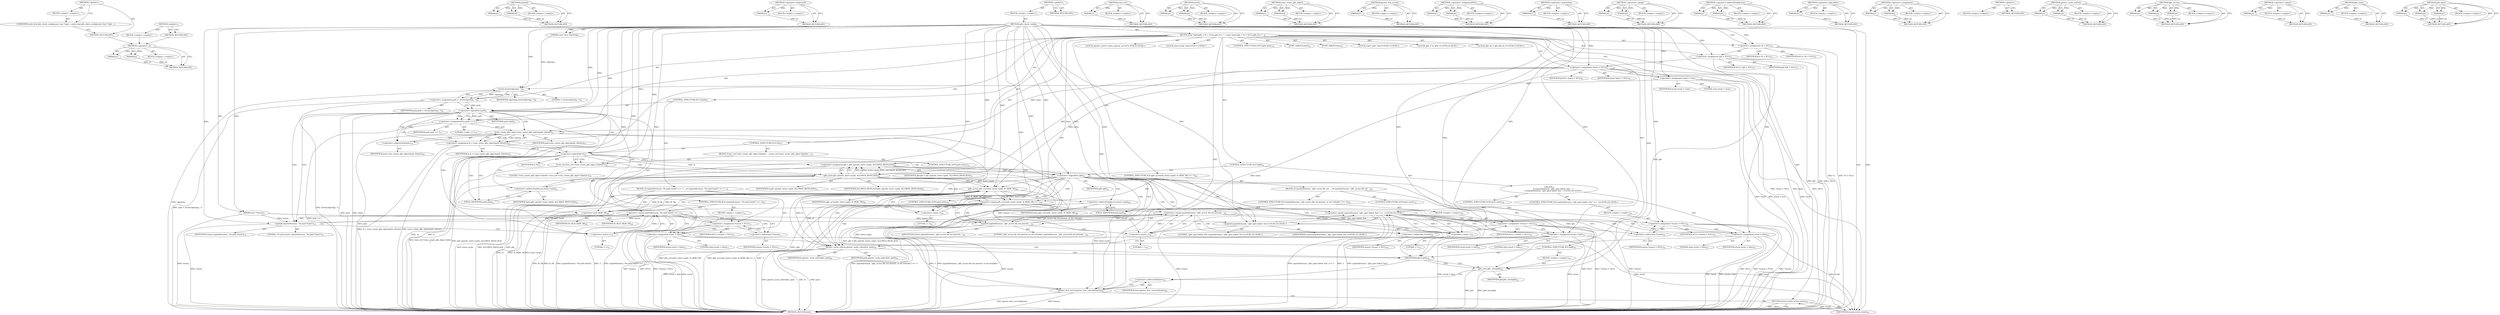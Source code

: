 digraph "&lt;global&gt;" {
vulnerable_249 [label=<(METHOD,&lt;operator&gt;.or)>];
vulnerable_250 [label=<(PARAM,p1)>];
vulnerable_251 [label=<(PARAM,p2)>];
vulnerable_252 [label=<(BLOCK,&lt;empty&gt;,&lt;empty&gt;)>];
vulnerable_253 [label=<(METHOD_RETURN,ANY)>];
vulnerable_201 [label=<(METHOD,asprintf)>];
vulnerable_202 [label=<(PARAM,p1)>];
vulnerable_203 [label=<(PARAM,p2)>];
vulnerable_204 [label=<(BLOCK,&lt;empty&gt;,&lt;empty&gt;)>];
vulnerable_205 [label=<(METHOD_RETURN,ANY)>];
vulnerable_224 [label=<(METHOD,&lt;operator&gt;.addressOf)>];
vulnerable_225 [label=<(PARAM,p1)>];
vulnerable_226 [label=<(BLOCK,&lt;empty&gt;,&lt;empty&gt;)>];
vulnerable_227 [label=<(METHOD_RETURN,ANY)>];
vulnerable_6 [label=<(METHOD,&lt;global&gt;)<SUB>1</SUB>>];
vulnerable_7 [label=<(BLOCK,&lt;empty&gt;,&lt;empty&gt;)<SUB>1</SUB>>];
vulnerable_8 [label=<(METHOD,glfs_check_config)<SUB>1</SUB>>];
vulnerable_9 [label=<(PARAM,const char *cfgstring)<SUB>1</SUB>>];
vulnerable_10 [label=<(PARAM,char **reason)<SUB>1</SUB>>];
vulnerable_11 [label=<(BLOCK,{
	char *path;
	glfs_t *fs = NULL;
	glfs_fd_t *...,{
	char *path;
	glfs_t *fs = NULL;
	glfs_fd_t *...)<SUB>2</SUB>>];
vulnerable_12 [label="<(LOCAL,char* path: char*)<SUB>3</SUB>>"];
vulnerable_13 [label="<(LOCAL,glfs_t* fs: glfs_t*)<SUB>4</SUB>>"];
vulnerable_14 [label=<(&lt;operator&gt;.assignment,*fs = NULL)<SUB>4</SUB>>];
vulnerable_15 [label=<(IDENTIFIER,fs,*fs = NULL)<SUB>4</SUB>>];
vulnerable_16 [label=<(IDENTIFIER,NULL,*fs = NULL)<SUB>4</SUB>>];
vulnerable_17 [label="<(LOCAL,glfs_fd_t* gfd: glfs_fd_t*)<SUB>5</SUB>>"];
vulnerable_18 [label=<(&lt;operator&gt;.assignment,*gfd = NULL)<SUB>5</SUB>>];
vulnerable_19 [label=<(IDENTIFIER,gfd,*gfd = NULL)<SUB>5</SUB>>];
vulnerable_20 [label=<(IDENTIFIER,NULL,*gfd = NULL)<SUB>5</SUB>>];
vulnerable_21 [label="<(LOCAL,gluster_server* hosts: gluster_server*)<SUB>6</SUB>>"];
vulnerable_22 [label=<(&lt;operator&gt;.assignment,*hosts = NULL)<SUB>6</SUB>>];
vulnerable_23 [label=<(IDENTIFIER,hosts,*hosts = NULL)<SUB>6</SUB>>];
vulnerable_24 [label=<(IDENTIFIER,NULL,*hosts = NULL)<SUB>6</SUB>>];
vulnerable_25 [label="<(LOCAL,bool result: bool)<SUB>7</SUB>>"];
vulnerable_26 [label=<(&lt;operator&gt;.assignment,result = true)<SUB>7</SUB>>];
vulnerable_27 [label=<(IDENTIFIER,result,result = true)<SUB>7</SUB>>];
vulnerable_28 [label=<(LITERAL,true,result = true)<SUB>7</SUB>>];
vulnerable_29 [label=<(&lt;operator&gt;.assignment,path = strchr(cfgstring, '/'))<SUB>8</SUB>>];
vulnerable_30 [label=<(IDENTIFIER,path,path = strchr(cfgstring, '/'))<SUB>8</SUB>>];
vulnerable_31 [label=<(strchr,strchr(cfgstring, '/'))<SUB>8</SUB>>];
vulnerable_32 [label=<(IDENTIFIER,cfgstring,strchr(cfgstring, '/'))<SUB>8</SUB>>];
vulnerable_33 [label=<(LITERAL,'/',strchr(cfgstring, '/'))<SUB>8</SUB>>];
vulnerable_34 [label=<(CONTROL_STRUCTURE,IF,if (!path))<SUB>9</SUB>>];
vulnerable_35 [label=<(&lt;operator&gt;.logicalNot,!path)<SUB>9</SUB>>];
vulnerable_36 [label=<(IDENTIFIER,path,!path)<SUB>9</SUB>>];
vulnerable_37 [label=<(BLOCK,{
		if (asprintf(reason, &quot;No path found&quot;) == -1...,{
		if (asprintf(reason, &quot;No path found&quot;) == -1...)<SUB>9</SUB>>];
vulnerable_38 [label=<(CONTROL_STRUCTURE,IF,if (asprintf(reason, &quot;No path found&quot;) == -1))<SUB>10</SUB>>];
vulnerable_39 [label=<(&lt;operator&gt;.equals,asprintf(reason, &quot;No path found&quot;) == -1)<SUB>10</SUB>>];
vulnerable_40 [label=<(asprintf,asprintf(reason, &quot;No path found&quot;))<SUB>10</SUB>>];
vulnerable_41 [label=<(IDENTIFIER,reason,asprintf(reason, &quot;No path found&quot;))<SUB>10</SUB>>];
vulnerable_42 [label=<(LITERAL,&quot;No path found&quot;,asprintf(reason, &quot;No path found&quot;))<SUB>10</SUB>>];
vulnerable_43 [label=<(&lt;operator&gt;.minus,-1)<SUB>10</SUB>>];
vulnerable_44 [label=<(LITERAL,1,-1)<SUB>10</SUB>>];
vulnerable_45 [label=<(BLOCK,&lt;empty&gt;,&lt;empty&gt;)<SUB>11</SUB>>];
vulnerable_46 [label=<(&lt;operator&gt;.assignment,*reason = NULL)<SUB>11</SUB>>];
vulnerable_47 [label=<(&lt;operator&gt;.indirection,*reason)<SUB>11</SUB>>];
vulnerable_48 [label=<(IDENTIFIER,reason,*reason = NULL)<SUB>11</SUB>>];
vulnerable_49 [label=<(IDENTIFIER,NULL,*reason = NULL)<SUB>11</SUB>>];
vulnerable_50 [label=<(&lt;operator&gt;.assignment,result = false)<SUB>12</SUB>>];
vulnerable_51 [label=<(IDENTIFIER,result,result = false)<SUB>12</SUB>>];
vulnerable_52 [label=<(LITERAL,false,result = false)<SUB>12</SUB>>];
vulnerable_53 [label=<(CONTROL_STRUCTURE,GOTO,goto done;)<SUB>13</SUB>>];
vulnerable_54 [label=<(&lt;operator&gt;.assignmentPlus,path += 1)<SUB>15</SUB>>];
vulnerable_55 [label=<(IDENTIFIER,path,path += 1)<SUB>15</SUB>>];
vulnerable_56 [label=<(LITERAL,1,path += 1)<SUB>15</SUB>>];
vulnerable_57 [label=<(&lt;operator&gt;.assignment,fs = tcmu_create_glfs_object(path, &amp;hosts))<SUB>16</SUB>>];
vulnerable_58 [label=<(IDENTIFIER,fs,fs = tcmu_create_glfs_object(path, &amp;hosts))<SUB>16</SUB>>];
vulnerable_59 [label=<(tcmu_create_glfs_object,tcmu_create_glfs_object(path, &amp;hosts))<SUB>16</SUB>>];
vulnerable_60 [label=<(IDENTIFIER,path,tcmu_create_glfs_object(path, &amp;hosts))<SUB>16</SUB>>];
vulnerable_61 [label=<(&lt;operator&gt;.addressOf,&amp;hosts)<SUB>16</SUB>>];
vulnerable_62 [label=<(IDENTIFIER,hosts,tcmu_create_glfs_object(path, &amp;hosts))<SUB>16</SUB>>];
vulnerable_63 [label=<(CONTROL_STRUCTURE,IF,if (!fs))<SUB>17</SUB>>];
vulnerable_64 [label=<(&lt;operator&gt;.logicalNot,!fs)<SUB>17</SUB>>];
vulnerable_65 [label=<(IDENTIFIER,fs,!fs)<SUB>17</SUB>>];
vulnerable_66 [label=<(BLOCK,{
		tcmu_err(&quot;tcmu_create_glfs_object failed\n&quot;...,{
		tcmu_err(&quot;tcmu_create_glfs_object failed\n&quot;...)<SUB>17</SUB>>];
vulnerable_67 [label=<(tcmu_err,tcmu_err(&quot;tcmu_create_glfs_object failed\n&quot;))<SUB>18</SUB>>];
vulnerable_68 [label=<(LITERAL,&quot;tcmu_create_glfs_object failed\n&quot;,tcmu_err(&quot;tcmu_create_glfs_object failed\n&quot;))<SUB>18</SUB>>];
vulnerable_69 [label=<(CONTROL_STRUCTURE,GOTO,goto done;)<SUB>19</SUB>>];
vulnerable_70 [label=<(&lt;operator&gt;.assignment,gfd = glfs_open(fs, hosts-&gt;path, ALLOWED_BSOFLAGS))<SUB>21</SUB>>];
vulnerable_71 [label=<(IDENTIFIER,gfd,gfd = glfs_open(fs, hosts-&gt;path, ALLOWED_BSOFLAGS))<SUB>21</SUB>>];
vulnerable_72 [label=<(glfs_open,glfs_open(fs, hosts-&gt;path, ALLOWED_BSOFLAGS))<SUB>21</SUB>>];
vulnerable_73 [label=<(IDENTIFIER,fs,glfs_open(fs, hosts-&gt;path, ALLOWED_BSOFLAGS))<SUB>21</SUB>>];
vulnerable_74 [label=<(&lt;operator&gt;.indirectFieldAccess,hosts-&gt;path)<SUB>21</SUB>>];
vulnerable_75 [label=<(IDENTIFIER,hosts,glfs_open(fs, hosts-&gt;path, ALLOWED_BSOFLAGS))<SUB>21</SUB>>];
vulnerable_76 [label=<(FIELD_IDENTIFIER,path,path)<SUB>21</SUB>>];
vulnerable_77 [label=<(IDENTIFIER,ALLOWED_BSOFLAGS,glfs_open(fs, hosts-&gt;path, ALLOWED_BSOFLAGS))<SUB>21</SUB>>];
vulnerable_78 [label=<(CONTROL_STRUCTURE,IF,if (!gfd))<SUB>22</SUB>>];
vulnerable_79 [label=<(&lt;operator&gt;.logicalNot,!gfd)<SUB>22</SUB>>];
vulnerable_80 [label=<(IDENTIFIER,gfd,!gfd)<SUB>22</SUB>>];
vulnerable_81 [label="<(BLOCK,{
		if (asprintf(reason, &quot;glfs_open failed: %m&quot;...,{
		if (asprintf(reason, &quot;glfs_open failed: %m&quot;...)<SUB>22</SUB>>"];
vulnerable_82 [label="<(CONTROL_STRUCTURE,IF,if (asprintf(reason, &quot;glfs_open failed: %m&quot;) == -1))<SUB>23</SUB>>"];
vulnerable_83 [label="<(&lt;operator&gt;.equals,asprintf(reason, &quot;glfs_open failed: %m&quot;) == -1)<SUB>23</SUB>>"];
vulnerable_84 [label="<(asprintf,asprintf(reason, &quot;glfs_open failed: %m&quot;))<SUB>23</SUB>>"];
vulnerable_85 [label="<(IDENTIFIER,reason,asprintf(reason, &quot;glfs_open failed: %m&quot;))<SUB>23</SUB>>"];
vulnerable_86 [label="<(LITERAL,&quot;glfs_open failed: %m&quot;,asprintf(reason, &quot;glfs_open failed: %m&quot;))<SUB>23</SUB>>"];
vulnerable_87 [label=<(&lt;operator&gt;.minus,-1)<SUB>23</SUB>>];
vulnerable_88 [label=<(LITERAL,1,-1)<SUB>23</SUB>>];
vulnerable_89 [label=<(BLOCK,&lt;empty&gt;,&lt;empty&gt;)<SUB>24</SUB>>];
vulnerable_90 [label=<(&lt;operator&gt;.assignment,*reason = NULL)<SUB>24</SUB>>];
vulnerable_91 [label=<(&lt;operator&gt;.indirection,*reason)<SUB>24</SUB>>];
vulnerable_92 [label=<(IDENTIFIER,reason,*reason = NULL)<SUB>24</SUB>>];
vulnerable_93 [label=<(IDENTIFIER,NULL,*reason = NULL)<SUB>24</SUB>>];
vulnerable_94 [label=<(&lt;operator&gt;.assignment,result = false)<SUB>25</SUB>>];
vulnerable_95 [label=<(IDENTIFIER,result,result = false)<SUB>25</SUB>>];
vulnerable_96 [label=<(LITERAL,false,result = false)<SUB>25</SUB>>];
vulnerable_97 [label=<(CONTROL_STRUCTURE,GOTO,goto unref;)<SUB>26</SUB>>];
vulnerable_98 [label=<(CONTROL_STRUCTURE,IF,if (glfs_access(fs, hosts-&gt;path, R_OK|W_OK) == -1))<SUB>28</SUB>>];
vulnerable_99 [label=<(&lt;operator&gt;.equals,glfs_access(fs, hosts-&gt;path, R_OK|W_OK) == -1)<SUB>28</SUB>>];
vulnerable_100 [label=<(glfs_access,glfs_access(fs, hosts-&gt;path, R_OK|W_OK))<SUB>28</SUB>>];
vulnerable_101 [label=<(IDENTIFIER,fs,glfs_access(fs, hosts-&gt;path, R_OK|W_OK))<SUB>28</SUB>>];
vulnerable_102 [label=<(&lt;operator&gt;.indirectFieldAccess,hosts-&gt;path)<SUB>28</SUB>>];
vulnerable_103 [label=<(IDENTIFIER,hosts,glfs_access(fs, hosts-&gt;path, R_OK|W_OK))<SUB>28</SUB>>];
vulnerable_104 [label=<(FIELD_IDENTIFIER,path,path)<SUB>28</SUB>>];
vulnerable_105 [label=<(&lt;operator&gt;.or,R_OK|W_OK)<SUB>28</SUB>>];
vulnerable_106 [label=<(IDENTIFIER,R_OK,R_OK|W_OK)<SUB>28</SUB>>];
vulnerable_107 [label=<(IDENTIFIER,W_OK,R_OK|W_OK)<SUB>28</SUB>>];
vulnerable_108 [label=<(&lt;operator&gt;.minus,-1)<SUB>28</SUB>>];
vulnerable_109 [label=<(LITERAL,1,-1)<SUB>28</SUB>>];
vulnerable_110 [label=<(BLOCK,{
		if (asprintf(reason, &quot;glfs_access file not ...,{
		if (asprintf(reason, &quot;glfs_access file not ...)<SUB>28</SUB>>];
vulnerable_111 [label=<(CONTROL_STRUCTURE,IF,if (asprintf(reason, &quot;glfs_access file not present, or not writable&quot;) == -1))<SUB>29</SUB>>];
vulnerable_112 [label=<(&lt;operator&gt;.equals,asprintf(reason, &quot;glfs_access file not present,...)<SUB>29</SUB>>];
vulnerable_113 [label=<(asprintf,asprintf(reason, &quot;glfs_access file not present,...)<SUB>29</SUB>>];
vulnerable_114 [label=<(IDENTIFIER,reason,asprintf(reason, &quot;glfs_access file not present,...)<SUB>29</SUB>>];
vulnerable_115 [label=<(LITERAL,&quot;glfs_access file not present, or not writable&quot;,asprintf(reason, &quot;glfs_access file not present,...)<SUB>29</SUB>>];
vulnerable_116 [label=<(&lt;operator&gt;.minus,-1)<SUB>29</SUB>>];
vulnerable_117 [label=<(LITERAL,1,-1)<SUB>29</SUB>>];
vulnerable_118 [label=<(BLOCK,&lt;empty&gt;,&lt;empty&gt;)<SUB>30</SUB>>];
vulnerable_119 [label=<(&lt;operator&gt;.assignment,*reason = NULL)<SUB>30</SUB>>];
vulnerable_120 [label=<(&lt;operator&gt;.indirection,*reason)<SUB>30</SUB>>];
vulnerable_121 [label=<(IDENTIFIER,reason,*reason = NULL)<SUB>30</SUB>>];
vulnerable_122 [label=<(IDENTIFIER,NULL,*reason = NULL)<SUB>30</SUB>>];
vulnerable_123 [label=<(&lt;operator&gt;.assignment,result = false)<SUB>31</SUB>>];
vulnerable_124 [label=<(IDENTIFIER,result,result = false)<SUB>31</SUB>>];
vulnerable_125 [label=<(LITERAL,false,result = false)<SUB>31</SUB>>];
vulnerable_126 [label=<(CONTROL_STRUCTURE,GOTO,goto unref;)<SUB>32</SUB>>];
vulnerable_127 [label=<(CONTROL_STRUCTURE,GOTO,goto done;)<SUB>34</SUB>>];
vulnerable_128 [label=<(JUMP_TARGET,unref)<SUB>35</SUB>>];
vulnerable_129 [label=<(gluster_cache_refresh,gluster_cache_refresh(fs, path))<SUB>36</SUB>>];
vulnerable_130 [label=<(IDENTIFIER,fs,gluster_cache_refresh(fs, path))<SUB>36</SUB>>];
vulnerable_131 [label=<(IDENTIFIER,path,gluster_cache_refresh(fs, path))<SUB>36</SUB>>];
vulnerable_132 [label=<(JUMP_TARGET,done)<SUB>37</SUB>>];
vulnerable_133 [label=<(CONTROL_STRUCTURE,IF,if (gfd))<SUB>38</SUB>>];
vulnerable_134 [label=<(IDENTIFIER,gfd,if (gfd))<SUB>38</SUB>>];
vulnerable_135 [label=<(BLOCK,&lt;empty&gt;,&lt;empty&gt;)<SUB>39</SUB>>];
vulnerable_136 [label=<(glfs_close,glfs_close(gfd))<SUB>39</SUB>>];
vulnerable_137 [label=<(IDENTIFIER,gfd,glfs_close(gfd))<SUB>39</SUB>>];
vulnerable_138 [label=<(gluster_free_server,gluster_free_server(&amp;hosts))<SUB>40</SUB>>];
vulnerable_139 [label=<(&lt;operator&gt;.addressOf,&amp;hosts)<SUB>40</SUB>>];
vulnerable_140 [label=<(IDENTIFIER,hosts,gluster_free_server(&amp;hosts))<SUB>40</SUB>>];
vulnerable_141 [label=<(RETURN,return result;,return result;)<SUB>41</SUB>>];
vulnerable_142 [label=<(IDENTIFIER,result,return result;)<SUB>41</SUB>>];
vulnerable_143 [label=<(METHOD_RETURN,bool)<SUB>1</SUB>>];
vulnerable_145 [label=<(METHOD_RETURN,ANY)<SUB>1</SUB>>];
vulnerable_228 [label=<(METHOD,tcmu_err)>];
vulnerable_229 [label=<(PARAM,p1)>];
vulnerable_230 [label=<(BLOCK,&lt;empty&gt;,&lt;empty&gt;)>];
vulnerable_231 [label=<(METHOD_RETURN,ANY)>];
vulnerable_187 [label=<(METHOD,strchr)>];
vulnerable_188 [label=<(PARAM,p1)>];
vulnerable_189 [label=<(PARAM,p2)>];
vulnerable_190 [label=<(BLOCK,&lt;empty&gt;,&lt;empty&gt;)>];
vulnerable_191 [label=<(METHOD_RETURN,ANY)>];
vulnerable_219 [label=<(METHOD,tcmu_create_glfs_object)>];
vulnerable_220 [label=<(PARAM,p1)>];
vulnerable_221 [label=<(PARAM,p2)>];
vulnerable_222 [label=<(BLOCK,&lt;empty&gt;,&lt;empty&gt;)>];
vulnerable_223 [label=<(METHOD_RETURN,ANY)>];
vulnerable_263 [label=<(METHOD,gluster_free_server)>];
vulnerable_264 [label=<(PARAM,p1)>];
vulnerable_265 [label=<(BLOCK,&lt;empty&gt;,&lt;empty&gt;)>];
vulnerable_266 [label=<(METHOD_RETURN,ANY)>];
vulnerable_214 [label=<(METHOD,&lt;operator&gt;.assignmentPlus)>];
vulnerable_215 [label=<(PARAM,p1)>];
vulnerable_216 [label=<(PARAM,p2)>];
vulnerable_217 [label=<(BLOCK,&lt;empty&gt;,&lt;empty&gt;)>];
vulnerable_218 [label=<(METHOD_RETURN,ANY)>];
vulnerable_210 [label=<(METHOD,&lt;operator&gt;.indirection)>];
vulnerable_211 [label=<(PARAM,p1)>];
vulnerable_212 [label=<(BLOCK,&lt;empty&gt;,&lt;empty&gt;)>];
vulnerable_213 [label=<(METHOD_RETURN,ANY)>];
vulnerable_196 [label=<(METHOD,&lt;operator&gt;.equals)>];
vulnerable_197 [label=<(PARAM,p1)>];
vulnerable_198 [label=<(PARAM,p2)>];
vulnerable_199 [label=<(BLOCK,&lt;empty&gt;,&lt;empty&gt;)>];
vulnerable_200 [label=<(METHOD_RETURN,ANY)>];
vulnerable_238 [label=<(METHOD,&lt;operator&gt;.indirectFieldAccess)>];
vulnerable_239 [label=<(PARAM,p1)>];
vulnerable_240 [label=<(PARAM,p2)>];
vulnerable_241 [label=<(BLOCK,&lt;empty&gt;,&lt;empty&gt;)>];
vulnerable_242 [label=<(METHOD_RETURN,ANY)>];
vulnerable_192 [label=<(METHOD,&lt;operator&gt;.logicalNot)>];
vulnerable_193 [label=<(PARAM,p1)>];
vulnerable_194 [label=<(BLOCK,&lt;empty&gt;,&lt;empty&gt;)>];
vulnerable_195 [label=<(METHOD_RETURN,ANY)>];
vulnerable_182 [label=<(METHOD,&lt;operator&gt;.assignment)>];
vulnerable_183 [label=<(PARAM,p1)>];
vulnerable_184 [label=<(PARAM,p2)>];
vulnerable_185 [label=<(BLOCK,&lt;empty&gt;,&lt;empty&gt;)>];
vulnerable_186 [label=<(METHOD_RETURN,ANY)>];
vulnerable_176 [label=<(METHOD,&lt;global&gt;)<SUB>1</SUB>>];
vulnerable_177 [label=<(BLOCK,&lt;empty&gt;,&lt;empty&gt;)>];
vulnerable_178 [label=<(METHOD_RETURN,ANY)>];
vulnerable_254 [label=<(METHOD,gluster_cache_refresh)>];
vulnerable_255 [label=<(PARAM,p1)>];
vulnerable_256 [label=<(PARAM,p2)>];
vulnerable_257 [label=<(BLOCK,&lt;empty&gt;,&lt;empty&gt;)>];
vulnerable_258 [label=<(METHOD_RETURN,ANY)>];
vulnerable_243 [label=<(METHOD,glfs_access)>];
vulnerable_244 [label=<(PARAM,p1)>];
vulnerable_245 [label=<(PARAM,p2)>];
vulnerable_246 [label=<(PARAM,p3)>];
vulnerable_247 [label=<(BLOCK,&lt;empty&gt;,&lt;empty&gt;)>];
vulnerable_248 [label=<(METHOD_RETURN,ANY)>];
vulnerable_206 [label=<(METHOD,&lt;operator&gt;.minus)>];
vulnerable_207 [label=<(PARAM,p1)>];
vulnerable_208 [label=<(BLOCK,&lt;empty&gt;,&lt;empty&gt;)>];
vulnerable_209 [label=<(METHOD_RETURN,ANY)>];
vulnerable_259 [label=<(METHOD,glfs_close)>];
vulnerable_260 [label=<(PARAM,p1)>];
vulnerable_261 [label=<(BLOCK,&lt;empty&gt;,&lt;empty&gt;)>];
vulnerable_262 [label=<(METHOD_RETURN,ANY)>];
vulnerable_232 [label=<(METHOD,glfs_open)>];
vulnerable_233 [label=<(PARAM,p1)>];
vulnerable_234 [label=<(PARAM,p2)>];
vulnerable_235 [label=<(PARAM,p3)>];
vulnerable_236 [label=<(BLOCK,&lt;empty&gt;,&lt;empty&gt;)>];
vulnerable_237 [label=<(METHOD_RETURN,ANY)>];
fixed_6 [label=<(METHOD,&lt;global&gt;)<SUB>1</SUB>>];
fixed_7 [label=<(BLOCK,&lt;empty&gt;,&lt;empty&gt;)<SUB>1</SUB>>];
fixed_8 [label=<(UNKNOWN,static bool glfs_check_config(const char *cfgst...,static bool glfs_check_config(const char *cfgst...)<SUB>1</SUB>>];
fixed_9 [label=<(METHOD_RETURN,ANY)<SUB>1</SUB>>];
fixed_14 [label=<(METHOD,&lt;global&gt;)<SUB>1</SUB>>];
fixed_15 [label=<(BLOCK,&lt;empty&gt;,&lt;empty&gt;)>];
fixed_16 [label=<(METHOD_RETURN,ANY)>];
vulnerable_249 -> vulnerable_250  [key=0, label="AST: "];
vulnerable_249 -> vulnerable_250  [key=1, label="DDG: "];
vulnerable_249 -> vulnerable_252  [key=0, label="AST: "];
vulnerable_249 -> vulnerable_251  [key=0, label="AST: "];
vulnerable_249 -> vulnerable_251  [key=1, label="DDG: "];
vulnerable_249 -> vulnerable_253  [key=0, label="AST: "];
vulnerable_249 -> vulnerable_253  [key=1, label="CFG: "];
vulnerable_250 -> vulnerable_253  [key=0, label="DDG: p1"];
vulnerable_251 -> vulnerable_253  [key=0, label="DDG: p2"];
vulnerable_201 -> vulnerable_202  [key=0, label="AST: "];
vulnerable_201 -> vulnerable_202  [key=1, label="DDG: "];
vulnerable_201 -> vulnerable_204  [key=0, label="AST: "];
vulnerable_201 -> vulnerable_203  [key=0, label="AST: "];
vulnerable_201 -> vulnerable_203  [key=1, label="DDG: "];
vulnerable_201 -> vulnerable_205  [key=0, label="AST: "];
vulnerable_201 -> vulnerable_205  [key=1, label="CFG: "];
vulnerable_202 -> vulnerable_205  [key=0, label="DDG: p1"];
vulnerable_203 -> vulnerable_205  [key=0, label="DDG: p2"];
vulnerable_224 -> vulnerable_225  [key=0, label="AST: "];
vulnerable_224 -> vulnerable_225  [key=1, label="DDG: "];
vulnerable_224 -> vulnerable_226  [key=0, label="AST: "];
vulnerable_224 -> vulnerable_227  [key=0, label="AST: "];
vulnerable_224 -> vulnerable_227  [key=1, label="CFG: "];
vulnerable_225 -> vulnerable_227  [key=0, label="DDG: p1"];
vulnerable_6 -> vulnerable_7  [key=0, label="AST: "];
vulnerable_6 -> vulnerable_145  [key=0, label="AST: "];
vulnerable_6 -> vulnerable_145  [key=1, label="CFG: "];
vulnerable_7 -> vulnerable_8  [key=0, label="AST: "];
vulnerable_8 -> vulnerable_9  [key=0, label="AST: "];
vulnerable_8 -> vulnerable_9  [key=1, label="DDG: "];
vulnerable_8 -> vulnerable_10  [key=0, label="AST: "];
vulnerable_8 -> vulnerable_10  [key=1, label="DDG: "];
vulnerable_8 -> vulnerable_11  [key=0, label="AST: "];
vulnerable_8 -> vulnerable_143  [key=0, label="AST: "];
vulnerable_8 -> vulnerable_14  [key=0, label="CFG: "];
vulnerable_8 -> vulnerable_14  [key=1, label="DDG: "];
vulnerable_8 -> vulnerable_18  [key=0, label="DDG: "];
vulnerable_8 -> vulnerable_22  [key=0, label="DDG: "];
vulnerable_8 -> vulnerable_26  [key=0, label="DDG: "];
vulnerable_8 -> vulnerable_54  [key=0, label="DDG: "];
vulnerable_8 -> vulnerable_129  [key=0, label="DDG: "];
vulnerable_8 -> vulnerable_134  [key=0, label="DDG: "];
vulnerable_8 -> vulnerable_138  [key=0, label="DDG: "];
vulnerable_8 -> vulnerable_142  [key=0, label="DDG: "];
vulnerable_8 -> vulnerable_31  [key=0, label="DDG: "];
vulnerable_8 -> vulnerable_35  [key=0, label="DDG: "];
vulnerable_8 -> vulnerable_50  [key=0, label="DDG: "];
vulnerable_8 -> vulnerable_59  [key=0, label="DDG: "];
vulnerable_8 -> vulnerable_64  [key=0, label="DDG: "];
vulnerable_8 -> vulnerable_72  [key=0, label="DDG: "];
vulnerable_8 -> vulnerable_79  [key=0, label="DDG: "];
vulnerable_8 -> vulnerable_94  [key=0, label="DDG: "];
vulnerable_8 -> vulnerable_123  [key=0, label="DDG: "];
vulnerable_8 -> vulnerable_67  [key=0, label="DDG: "];
vulnerable_8 -> vulnerable_100  [key=0, label="DDG: "];
vulnerable_8 -> vulnerable_108  [key=0, label="DDG: "];
vulnerable_8 -> vulnerable_136  [key=0, label="DDG: "];
vulnerable_8 -> vulnerable_46  [key=0, label="DDG: "];
vulnerable_8 -> vulnerable_90  [key=0, label="DDG: "];
vulnerable_8 -> vulnerable_105  [key=0, label="DDG: "];
vulnerable_8 -> vulnerable_119  [key=0, label="DDG: "];
vulnerable_8 -> vulnerable_40  [key=0, label="DDG: "];
vulnerable_8 -> vulnerable_43  [key=0, label="DDG: "];
vulnerable_8 -> vulnerable_84  [key=0, label="DDG: "];
vulnerable_8 -> vulnerable_87  [key=0, label="DDG: "];
vulnerable_8 -> vulnerable_113  [key=0, label="DDG: "];
vulnerable_8 -> vulnerable_116  [key=0, label="DDG: "];
vulnerable_9 -> vulnerable_31  [key=0, label="DDG: cfgstring"];
vulnerable_10 -> vulnerable_143  [key=0, label="DDG: reason"];
vulnerable_10 -> vulnerable_40  [key=0, label="DDG: reason"];
vulnerable_10 -> vulnerable_84  [key=0, label="DDG: reason"];
vulnerable_10 -> vulnerable_113  [key=0, label="DDG: reason"];
vulnerable_11 -> vulnerable_12  [key=0, label="AST: "];
vulnerable_11 -> vulnerable_13  [key=0, label="AST: "];
vulnerable_11 -> vulnerable_14  [key=0, label="AST: "];
vulnerable_11 -> vulnerable_17  [key=0, label="AST: "];
vulnerable_11 -> vulnerable_18  [key=0, label="AST: "];
vulnerable_11 -> vulnerable_21  [key=0, label="AST: "];
vulnerable_11 -> vulnerable_22  [key=0, label="AST: "];
vulnerable_11 -> vulnerable_25  [key=0, label="AST: "];
vulnerable_11 -> vulnerable_26  [key=0, label="AST: "];
vulnerable_11 -> vulnerable_29  [key=0, label="AST: "];
vulnerable_11 -> vulnerable_34  [key=0, label="AST: "];
vulnerable_11 -> vulnerable_54  [key=0, label="AST: "];
vulnerable_11 -> vulnerable_57  [key=0, label="AST: "];
vulnerable_11 -> vulnerable_63  [key=0, label="AST: "];
vulnerable_11 -> vulnerable_70  [key=0, label="AST: "];
vulnerable_11 -> vulnerable_78  [key=0, label="AST: "];
vulnerable_11 -> vulnerable_98  [key=0, label="AST: "];
vulnerable_11 -> vulnerable_127  [key=0, label="AST: "];
vulnerable_11 -> vulnerable_128  [key=0, label="AST: "];
vulnerable_11 -> vulnerable_129  [key=0, label="AST: "];
vulnerable_11 -> vulnerable_132  [key=0, label="AST: "];
vulnerable_11 -> vulnerable_133  [key=0, label="AST: "];
vulnerable_11 -> vulnerable_138  [key=0, label="AST: "];
vulnerable_11 -> vulnerable_141  [key=0, label="AST: "];
vulnerable_14 -> vulnerable_15  [key=0, label="AST: "];
vulnerable_14 -> vulnerable_16  [key=0, label="AST: "];
vulnerable_14 -> vulnerable_18  [key=0, label="CFG: "];
vulnerable_14 -> vulnerable_143  [key=0, label="DDG: fs"];
vulnerable_14 -> vulnerable_143  [key=1, label="DDG: *fs = NULL"];
vulnerable_18 -> vulnerable_19  [key=0, label="AST: "];
vulnerable_18 -> vulnerable_20  [key=0, label="AST: "];
vulnerable_18 -> vulnerable_22  [key=0, label="CFG: "];
vulnerable_18 -> vulnerable_143  [key=0, label="DDG: gfd"];
vulnerable_18 -> vulnerable_143  [key=1, label="DDG: *gfd = NULL"];
vulnerable_18 -> vulnerable_136  [key=0, label="DDG: gfd"];
vulnerable_22 -> vulnerable_23  [key=0, label="AST: "];
vulnerable_22 -> vulnerable_24  [key=0, label="AST: "];
vulnerable_22 -> vulnerable_26  [key=0, label="CFG: "];
vulnerable_22 -> vulnerable_143  [key=0, label="DDG: hosts"];
vulnerable_22 -> vulnerable_143  [key=1, label="DDG: NULL"];
vulnerable_22 -> vulnerable_143  [key=2, label="DDG: *hosts = NULL"];
vulnerable_22 -> vulnerable_138  [key=0, label="DDG: hosts"];
vulnerable_22 -> vulnerable_59  [key=0, label="DDG: hosts"];
vulnerable_22 -> vulnerable_72  [key=0, label="DDG: hosts"];
vulnerable_22 -> vulnerable_100  [key=0, label="DDG: hosts"];
vulnerable_26 -> vulnerable_27  [key=0, label="AST: "];
vulnerable_26 -> vulnerable_28  [key=0, label="AST: "];
vulnerable_26 -> vulnerable_31  [key=0, label="CFG: "];
vulnerable_26 -> vulnerable_143  [key=0, label="DDG: result"];
vulnerable_26 -> vulnerable_143  [key=1, label="DDG: result = true"];
vulnerable_26 -> vulnerable_142  [key=0, label="DDG: result"];
vulnerable_29 -> vulnerable_30  [key=0, label="AST: "];
vulnerable_29 -> vulnerable_31  [key=0, label="AST: "];
vulnerable_29 -> vulnerable_35  [key=0, label="CFG: "];
vulnerable_29 -> vulnerable_35  [key=1, label="DDG: path"];
vulnerable_29 -> vulnerable_143  [key=0, label="DDG: strchr(cfgstring, '/')"];
vulnerable_29 -> vulnerable_143  [key=1, label="DDG: path = strchr(cfgstring, '/')"];
vulnerable_31 -> vulnerable_32  [key=0, label="AST: "];
vulnerable_31 -> vulnerable_33  [key=0, label="AST: "];
vulnerable_31 -> vulnerable_29  [key=0, label="CFG: "];
vulnerable_31 -> vulnerable_29  [key=1, label="DDG: cfgstring"];
vulnerable_31 -> vulnerable_29  [key=2, label="DDG: '/'"];
vulnerable_31 -> vulnerable_143  [key=0, label="DDG: cfgstring"];
vulnerable_34 -> vulnerable_35  [key=0, label="AST: "];
vulnerable_34 -> vulnerable_37  [key=0, label="AST: "];
vulnerable_35 -> vulnerable_36  [key=0, label="AST: "];
vulnerable_35 -> vulnerable_40  [key=0, label="CFG: "];
vulnerable_35 -> vulnerable_40  [key=1, label="CDG: "];
vulnerable_35 -> vulnerable_54  [key=0, label="CFG: "];
vulnerable_35 -> vulnerable_54  [key=1, label="DDG: path"];
vulnerable_35 -> vulnerable_54  [key=2, label="CDG: "];
vulnerable_35 -> vulnerable_143  [key=0, label="DDG: path"];
vulnerable_35 -> vulnerable_143  [key=1, label="DDG: !path"];
vulnerable_35 -> vulnerable_64  [key=0, label="CDG: "];
vulnerable_35 -> vulnerable_57  [key=0, label="CDG: "];
vulnerable_35 -> vulnerable_50  [key=0, label="CDG: "];
vulnerable_35 -> vulnerable_59  [key=0, label="CDG: "];
vulnerable_35 -> vulnerable_43  [key=0, label="CDG: "];
vulnerable_35 -> vulnerable_61  [key=0, label="CDG: "];
vulnerable_35 -> vulnerable_39  [key=0, label="CDG: "];
vulnerable_37 -> vulnerable_38  [key=0, label="AST: "];
vulnerable_37 -> vulnerable_50  [key=0, label="AST: "];
vulnerable_37 -> vulnerable_53  [key=0, label="AST: "];
vulnerable_38 -> vulnerable_39  [key=0, label="AST: "];
vulnerable_38 -> vulnerable_45  [key=0, label="AST: "];
vulnerable_39 -> vulnerable_40  [key=0, label="AST: "];
vulnerable_39 -> vulnerable_43  [key=0, label="AST: "];
vulnerable_39 -> vulnerable_47  [key=0, label="CFG: "];
vulnerable_39 -> vulnerable_47  [key=1, label="CDG: "];
vulnerable_39 -> vulnerable_50  [key=0, label="CFG: "];
vulnerable_39 -> vulnerable_143  [key=0, label="DDG: asprintf(reason, &quot;No path found&quot;)"];
vulnerable_39 -> vulnerable_143  [key=1, label="DDG: -1"];
vulnerable_39 -> vulnerable_143  [key=2, label="DDG: asprintf(reason, &quot;No path found&quot;) == -1"];
vulnerable_39 -> vulnerable_46  [key=0, label="CDG: "];
vulnerable_40 -> vulnerable_41  [key=0, label="AST: "];
vulnerable_40 -> vulnerable_42  [key=0, label="AST: "];
vulnerable_40 -> vulnerable_43  [key=0, label="CFG: "];
vulnerable_40 -> vulnerable_143  [key=0, label="DDG: reason"];
vulnerable_40 -> vulnerable_39  [key=0, label="DDG: reason"];
vulnerable_40 -> vulnerable_39  [key=1, label="DDG: &quot;No path found&quot;"];
vulnerable_43 -> vulnerable_44  [key=0, label="AST: "];
vulnerable_43 -> vulnerable_39  [key=0, label="CFG: "];
vulnerable_43 -> vulnerable_39  [key=1, label="DDG: 1"];
vulnerable_45 -> vulnerable_46  [key=0, label="AST: "];
vulnerable_46 -> vulnerable_47  [key=0, label="AST: "];
vulnerable_46 -> vulnerable_49  [key=0, label="AST: "];
vulnerable_46 -> vulnerable_50  [key=0, label="CFG: "];
vulnerable_46 -> vulnerable_143  [key=0, label="DDG: *reason"];
vulnerable_46 -> vulnerable_143  [key=1, label="DDG: NULL"];
vulnerable_46 -> vulnerable_143  [key=2, label="DDG: *reason = NULL"];
vulnerable_47 -> vulnerable_48  [key=0, label="AST: "];
vulnerable_47 -> vulnerable_46  [key=0, label="CFG: "];
vulnerable_50 -> vulnerable_51  [key=0, label="AST: "];
vulnerable_50 -> vulnerable_52  [key=0, label="AST: "];
vulnerable_50 -> vulnerable_134  [key=0, label="CFG: "];
vulnerable_50 -> vulnerable_143  [key=0, label="DDG: result"];
vulnerable_50 -> vulnerable_143  [key=1, label="DDG: result = false"];
vulnerable_50 -> vulnerable_142  [key=0, label="DDG: result"];
vulnerable_54 -> vulnerable_55  [key=0, label="AST: "];
vulnerable_54 -> vulnerable_56  [key=0, label="AST: "];
vulnerable_54 -> vulnerable_61  [key=0, label="CFG: "];
vulnerable_54 -> vulnerable_143  [key=0, label="DDG: path += 1"];
vulnerable_54 -> vulnerable_59  [key=0, label="DDG: path"];
vulnerable_57 -> vulnerable_58  [key=0, label="AST: "];
vulnerable_57 -> vulnerable_59  [key=0, label="AST: "];
vulnerable_57 -> vulnerable_64  [key=0, label="CFG: "];
vulnerable_57 -> vulnerable_64  [key=1, label="DDG: fs"];
vulnerable_57 -> vulnerable_143  [key=0, label="DDG: tcmu_create_glfs_object(path, &amp;hosts)"];
vulnerable_57 -> vulnerable_143  [key=1, label="DDG: fs = tcmu_create_glfs_object(path, &amp;hosts)"];
vulnerable_59 -> vulnerable_60  [key=0, label="AST: "];
vulnerable_59 -> vulnerable_61  [key=0, label="AST: "];
vulnerable_59 -> vulnerable_57  [key=0, label="CFG: "];
vulnerable_59 -> vulnerable_57  [key=1, label="DDG: path"];
vulnerable_59 -> vulnerable_57  [key=2, label="DDG: &amp;hosts"];
vulnerable_59 -> vulnerable_143  [key=0, label="DDG: path"];
vulnerable_59 -> vulnerable_129  [key=0, label="DDG: path"];
vulnerable_59 -> vulnerable_138  [key=0, label="DDG: &amp;hosts"];
vulnerable_61 -> vulnerable_62  [key=0, label="AST: "];
vulnerable_61 -> vulnerable_59  [key=0, label="CFG: "];
vulnerable_63 -> vulnerable_64  [key=0, label="AST: "];
vulnerable_63 -> vulnerable_66  [key=0, label="AST: "];
vulnerable_64 -> vulnerable_65  [key=0, label="AST: "];
vulnerable_64 -> vulnerable_67  [key=0, label="CFG: "];
vulnerable_64 -> vulnerable_67  [key=1, label="CDG: "];
vulnerable_64 -> vulnerable_76  [key=0, label="CFG: "];
vulnerable_64 -> vulnerable_76  [key=1, label="CDG: "];
vulnerable_64 -> vulnerable_143  [key=0, label="DDG: fs"];
vulnerable_64 -> vulnerable_143  [key=1, label="DDG: !fs"];
vulnerable_64 -> vulnerable_72  [key=0, label="DDG: fs"];
vulnerable_64 -> vulnerable_72  [key=1, label="CDG: "];
vulnerable_64 -> vulnerable_74  [key=0, label="CDG: "];
vulnerable_64 -> vulnerable_79  [key=0, label="CDG: "];
vulnerable_64 -> vulnerable_70  [key=0, label="CDG: "];
vulnerable_66 -> vulnerable_67  [key=0, label="AST: "];
vulnerable_66 -> vulnerable_69  [key=0, label="AST: "];
vulnerable_67 -> vulnerable_68  [key=0, label="AST: "];
vulnerable_67 -> vulnerable_134  [key=0, label="CFG: "];
vulnerable_67 -> vulnerable_143  [key=0, label="DDG: tcmu_err(&quot;tcmu_create_glfs_object failed\n&quot;)"];
vulnerable_70 -> vulnerable_71  [key=0, label="AST: "];
vulnerable_70 -> vulnerable_72  [key=0, label="AST: "];
vulnerable_70 -> vulnerable_79  [key=0, label="CFG: "];
vulnerable_70 -> vulnerable_79  [key=1, label="DDG: gfd"];
vulnerable_70 -> vulnerable_143  [key=0, label="DDG: glfs_open(fs, hosts-&gt;path, ALLOWED_BSOFLAGS)"];
vulnerable_70 -> vulnerable_143  [key=1, label="DDG: gfd = glfs_open(fs, hosts-&gt;path, ALLOWED_BSOFLAGS)"];
vulnerable_72 -> vulnerable_73  [key=0, label="AST: "];
vulnerable_72 -> vulnerable_74  [key=0, label="AST: "];
vulnerable_72 -> vulnerable_77  [key=0, label="AST: "];
vulnerable_72 -> vulnerable_70  [key=0, label="CFG: "];
vulnerable_72 -> vulnerable_70  [key=1, label="DDG: fs"];
vulnerable_72 -> vulnerable_70  [key=2, label="DDG: hosts-&gt;path"];
vulnerable_72 -> vulnerable_70  [key=3, label="DDG: ALLOWED_BSOFLAGS"];
vulnerable_72 -> vulnerable_143  [key=0, label="DDG: hosts-&gt;path"];
vulnerable_72 -> vulnerable_143  [key=1, label="DDG: ALLOWED_BSOFLAGS"];
vulnerable_72 -> vulnerable_129  [key=0, label="DDG: fs"];
vulnerable_72 -> vulnerable_138  [key=0, label="DDG: hosts-&gt;path"];
vulnerable_72 -> vulnerable_100  [key=0, label="DDG: fs"];
vulnerable_72 -> vulnerable_100  [key=1, label="DDG: hosts-&gt;path"];
vulnerable_74 -> vulnerable_75  [key=0, label="AST: "];
vulnerable_74 -> vulnerable_76  [key=0, label="AST: "];
vulnerable_74 -> vulnerable_72  [key=0, label="CFG: "];
vulnerable_76 -> vulnerable_74  [key=0, label="CFG: "];
vulnerable_78 -> vulnerable_79  [key=0, label="AST: "];
vulnerable_78 -> vulnerable_81  [key=0, label="AST: "];
vulnerable_79 -> vulnerable_80  [key=0, label="AST: "];
vulnerable_79 -> vulnerable_84  [key=0, label="CFG: "];
vulnerable_79 -> vulnerable_84  [key=1, label="CDG: "];
vulnerable_79 -> vulnerable_104  [key=0, label="CFG: "];
vulnerable_79 -> vulnerable_104  [key=1, label="CDG: "];
vulnerable_79 -> vulnerable_143  [key=0, label="DDG: gfd"];
vulnerable_79 -> vulnerable_143  [key=1, label="DDG: !gfd"];
vulnerable_79 -> vulnerable_136  [key=0, label="DDG: gfd"];
vulnerable_79 -> vulnerable_94  [key=0, label="CDG: "];
vulnerable_79 -> vulnerable_99  [key=0, label="CDG: "];
vulnerable_79 -> vulnerable_102  [key=0, label="CDG: "];
vulnerable_79 -> vulnerable_87  [key=0, label="CDG: "];
vulnerable_79 -> vulnerable_129  [key=0, label="CDG: "];
vulnerable_79 -> vulnerable_83  [key=0, label="CDG: "];
vulnerable_79 -> vulnerable_105  [key=0, label="CDG: "];
vulnerable_79 -> vulnerable_100  [key=0, label="CDG: "];
vulnerable_79 -> vulnerable_108  [key=0, label="CDG: "];
vulnerable_81 -> vulnerable_82  [key=0, label="AST: "];
vulnerable_81 -> vulnerable_94  [key=0, label="AST: "];
vulnerable_81 -> vulnerable_97  [key=0, label="AST: "];
vulnerable_82 -> vulnerable_83  [key=0, label="AST: "];
vulnerable_82 -> vulnerable_89  [key=0, label="AST: "];
vulnerable_83 -> vulnerable_84  [key=0, label="AST: "];
vulnerable_83 -> vulnerable_87  [key=0, label="AST: "];
vulnerable_83 -> vulnerable_91  [key=0, label="CFG: "];
vulnerable_83 -> vulnerable_91  [key=1, label="CDG: "];
vulnerable_83 -> vulnerable_94  [key=0, label="CFG: "];
vulnerable_83 -> vulnerable_143  [key=0, label="DDG: asprintf(reason, &quot;glfs_open failed: %m&quot;)"];
vulnerable_83 -> vulnerable_143  [key=1, label="DDG: -1"];
vulnerable_83 -> vulnerable_143  [key=2, label="DDG: asprintf(reason, &quot;glfs_open failed: %m&quot;) == -1"];
vulnerable_83 -> vulnerable_90  [key=0, label="CDG: "];
vulnerable_84 -> vulnerable_85  [key=0, label="AST: "];
vulnerable_84 -> vulnerable_86  [key=0, label="AST: "];
vulnerable_84 -> vulnerable_87  [key=0, label="CFG: "];
vulnerable_84 -> vulnerable_143  [key=0, label="DDG: reason"];
vulnerable_84 -> vulnerable_83  [key=0, label="DDG: reason"];
vulnerable_84 -> vulnerable_83  [key=1, label="DDG: &quot;glfs_open failed: %m&quot;"];
vulnerable_87 -> vulnerable_88  [key=0, label="AST: "];
vulnerable_87 -> vulnerable_83  [key=0, label="CFG: "];
vulnerable_87 -> vulnerable_83  [key=1, label="DDG: 1"];
vulnerable_89 -> vulnerable_90  [key=0, label="AST: "];
vulnerable_90 -> vulnerable_91  [key=0, label="AST: "];
vulnerable_90 -> vulnerable_93  [key=0, label="AST: "];
vulnerable_90 -> vulnerable_94  [key=0, label="CFG: "];
vulnerable_90 -> vulnerable_143  [key=0, label="DDG: *reason"];
vulnerable_90 -> vulnerable_143  [key=1, label="DDG: NULL"];
vulnerable_90 -> vulnerable_143  [key=2, label="DDG: *reason = NULL"];
vulnerable_91 -> vulnerable_92  [key=0, label="AST: "];
vulnerable_91 -> vulnerable_90  [key=0, label="CFG: "];
vulnerable_94 -> vulnerable_95  [key=0, label="AST: "];
vulnerable_94 -> vulnerable_96  [key=0, label="AST: "];
vulnerable_94 -> vulnerable_129  [key=0, label="CFG: "];
vulnerable_94 -> vulnerable_143  [key=0, label="DDG: result"];
vulnerable_94 -> vulnerable_143  [key=1, label="DDG: result = false"];
vulnerable_94 -> vulnerable_142  [key=0, label="DDG: result"];
vulnerable_98 -> vulnerable_99  [key=0, label="AST: "];
vulnerable_98 -> vulnerable_110  [key=0, label="AST: "];
vulnerable_99 -> vulnerable_100  [key=0, label="AST: "];
vulnerable_99 -> vulnerable_108  [key=0, label="AST: "];
vulnerable_99 -> vulnerable_113  [key=0, label="CFG: "];
vulnerable_99 -> vulnerable_113  [key=1, label="CDG: "];
vulnerable_99 -> vulnerable_134  [key=0, label="CFG: "];
vulnerable_99 -> vulnerable_143  [key=0, label="DDG: glfs_access(fs, hosts-&gt;path, R_OK|W_OK)"];
vulnerable_99 -> vulnerable_143  [key=1, label="DDG: -1"];
vulnerable_99 -> vulnerable_143  [key=2, label="DDG: glfs_access(fs, hosts-&gt;path, R_OK|W_OK) == -1"];
vulnerable_99 -> vulnerable_116  [key=0, label="CDG: "];
vulnerable_99 -> vulnerable_123  [key=0, label="CDG: "];
vulnerable_99 -> vulnerable_112  [key=0, label="CDG: "];
vulnerable_99 -> vulnerable_129  [key=0, label="CDG: "];
vulnerable_100 -> vulnerable_101  [key=0, label="AST: "];
vulnerable_100 -> vulnerable_102  [key=0, label="AST: "];
vulnerable_100 -> vulnerable_105  [key=0, label="AST: "];
vulnerable_100 -> vulnerable_108  [key=0, label="CFG: "];
vulnerable_100 -> vulnerable_143  [key=0, label="DDG: fs"];
vulnerable_100 -> vulnerable_143  [key=1, label="DDG: hosts-&gt;path"];
vulnerable_100 -> vulnerable_143  [key=2, label="DDG: R_OK|W_OK"];
vulnerable_100 -> vulnerable_129  [key=0, label="DDG: fs"];
vulnerable_100 -> vulnerable_138  [key=0, label="DDG: hosts-&gt;path"];
vulnerable_100 -> vulnerable_99  [key=0, label="DDG: fs"];
vulnerable_100 -> vulnerable_99  [key=1, label="DDG: hosts-&gt;path"];
vulnerable_100 -> vulnerable_99  [key=2, label="DDG: R_OK|W_OK"];
vulnerable_102 -> vulnerable_103  [key=0, label="AST: "];
vulnerable_102 -> vulnerable_104  [key=0, label="AST: "];
vulnerable_102 -> vulnerable_105  [key=0, label="CFG: "];
vulnerable_104 -> vulnerable_102  [key=0, label="CFG: "];
vulnerable_105 -> vulnerable_106  [key=0, label="AST: "];
vulnerable_105 -> vulnerable_107  [key=0, label="AST: "];
vulnerable_105 -> vulnerable_100  [key=0, label="CFG: "];
vulnerable_105 -> vulnerable_100  [key=1, label="DDG: R_OK"];
vulnerable_105 -> vulnerable_100  [key=2, label="DDG: W_OK"];
vulnerable_105 -> vulnerable_143  [key=0, label="DDG: R_OK"];
vulnerable_105 -> vulnerable_143  [key=1, label="DDG: W_OK"];
vulnerable_108 -> vulnerable_109  [key=0, label="AST: "];
vulnerable_108 -> vulnerable_99  [key=0, label="CFG: "];
vulnerable_108 -> vulnerable_99  [key=1, label="DDG: 1"];
vulnerable_110 -> vulnerable_111  [key=0, label="AST: "];
vulnerable_110 -> vulnerable_123  [key=0, label="AST: "];
vulnerable_110 -> vulnerable_126  [key=0, label="AST: "];
vulnerable_111 -> vulnerable_112  [key=0, label="AST: "];
vulnerable_111 -> vulnerable_118  [key=0, label="AST: "];
vulnerable_112 -> vulnerable_113  [key=0, label="AST: "];
vulnerable_112 -> vulnerable_116  [key=0, label="AST: "];
vulnerable_112 -> vulnerable_120  [key=0, label="CFG: "];
vulnerable_112 -> vulnerable_120  [key=1, label="CDG: "];
vulnerable_112 -> vulnerable_123  [key=0, label="CFG: "];
vulnerable_112 -> vulnerable_143  [key=0, label="DDG: asprintf(reason, &quot;glfs_access file not present, or not writable&quot;)"];
vulnerable_112 -> vulnerable_143  [key=1, label="DDG: -1"];
vulnerable_112 -> vulnerable_143  [key=2, label="DDG: asprintf(reason, &quot;glfs_access file not present, or not writable&quot;) == -1"];
vulnerable_112 -> vulnerable_119  [key=0, label="CDG: "];
vulnerable_113 -> vulnerable_114  [key=0, label="AST: "];
vulnerable_113 -> vulnerable_115  [key=0, label="AST: "];
vulnerable_113 -> vulnerable_116  [key=0, label="CFG: "];
vulnerable_113 -> vulnerable_143  [key=0, label="DDG: reason"];
vulnerable_113 -> vulnerable_112  [key=0, label="DDG: reason"];
vulnerable_113 -> vulnerable_112  [key=1, label="DDG: &quot;glfs_access file not present, or not writable&quot;"];
vulnerable_116 -> vulnerable_117  [key=0, label="AST: "];
vulnerable_116 -> vulnerable_112  [key=0, label="CFG: "];
vulnerable_116 -> vulnerable_112  [key=1, label="DDG: 1"];
vulnerable_118 -> vulnerable_119  [key=0, label="AST: "];
vulnerable_119 -> vulnerable_120  [key=0, label="AST: "];
vulnerable_119 -> vulnerable_122  [key=0, label="AST: "];
vulnerable_119 -> vulnerable_123  [key=0, label="CFG: "];
vulnerable_119 -> vulnerable_143  [key=0, label="DDG: *reason"];
vulnerable_119 -> vulnerable_143  [key=1, label="DDG: NULL"];
vulnerable_119 -> vulnerable_143  [key=2, label="DDG: *reason = NULL"];
vulnerable_120 -> vulnerable_121  [key=0, label="AST: "];
vulnerable_120 -> vulnerable_119  [key=0, label="CFG: "];
vulnerable_123 -> vulnerable_124  [key=0, label="AST: "];
vulnerable_123 -> vulnerable_125  [key=0, label="AST: "];
vulnerable_123 -> vulnerable_129  [key=0, label="CFG: "];
vulnerable_123 -> vulnerable_143  [key=0, label="DDG: result"];
vulnerable_123 -> vulnerable_143  [key=1, label="DDG: result = false"];
vulnerable_123 -> vulnerable_142  [key=0, label="DDG: result"];
vulnerable_129 -> vulnerable_130  [key=0, label="AST: "];
vulnerable_129 -> vulnerable_131  [key=0, label="AST: "];
vulnerable_129 -> vulnerable_134  [key=0, label="CFG: "];
vulnerable_129 -> vulnerable_143  [key=0, label="DDG: fs"];
vulnerable_129 -> vulnerable_143  [key=1, label="DDG: path"];
vulnerable_129 -> vulnerable_143  [key=2, label="DDG: gluster_cache_refresh(fs, path)"];
vulnerable_133 -> vulnerable_134  [key=0, label="AST: "];
vulnerable_133 -> vulnerable_135  [key=0, label="AST: "];
vulnerable_134 -> vulnerable_136  [key=0, label="CFG: "];
vulnerable_134 -> vulnerable_136  [key=1, label="CDG: "];
vulnerable_134 -> vulnerable_139  [key=0, label="CFG: "];
vulnerable_135 -> vulnerable_136  [key=0, label="AST: "];
vulnerable_136 -> vulnerable_137  [key=0, label="AST: "];
vulnerable_136 -> vulnerable_139  [key=0, label="CFG: "];
vulnerable_136 -> vulnerable_143  [key=0, label="DDG: gfd"];
vulnerable_136 -> vulnerable_143  [key=1, label="DDG: glfs_close(gfd)"];
vulnerable_138 -> vulnerable_139  [key=0, label="AST: "];
vulnerable_138 -> vulnerable_141  [key=0, label="CFG: "];
vulnerable_138 -> vulnerable_143  [key=0, label="DDG: &amp;hosts"];
vulnerable_138 -> vulnerable_143  [key=1, label="DDG: gluster_free_server(&amp;hosts)"];
vulnerable_139 -> vulnerable_140  [key=0, label="AST: "];
vulnerable_139 -> vulnerable_138  [key=0, label="CFG: "];
vulnerable_141 -> vulnerable_142  [key=0, label="AST: "];
vulnerable_141 -> vulnerable_143  [key=0, label="CFG: "];
vulnerable_141 -> vulnerable_143  [key=1, label="DDG: &lt;RET&gt;"];
vulnerable_142 -> vulnerable_141  [key=0, label="DDG: result"];
vulnerable_228 -> vulnerable_229  [key=0, label="AST: "];
vulnerable_228 -> vulnerable_229  [key=1, label="DDG: "];
vulnerable_228 -> vulnerable_230  [key=0, label="AST: "];
vulnerable_228 -> vulnerable_231  [key=0, label="AST: "];
vulnerable_228 -> vulnerable_231  [key=1, label="CFG: "];
vulnerable_229 -> vulnerable_231  [key=0, label="DDG: p1"];
vulnerable_187 -> vulnerable_188  [key=0, label="AST: "];
vulnerable_187 -> vulnerable_188  [key=1, label="DDG: "];
vulnerable_187 -> vulnerable_190  [key=0, label="AST: "];
vulnerable_187 -> vulnerable_189  [key=0, label="AST: "];
vulnerable_187 -> vulnerable_189  [key=1, label="DDG: "];
vulnerable_187 -> vulnerable_191  [key=0, label="AST: "];
vulnerable_187 -> vulnerable_191  [key=1, label="CFG: "];
vulnerable_188 -> vulnerable_191  [key=0, label="DDG: p1"];
vulnerable_189 -> vulnerable_191  [key=0, label="DDG: p2"];
vulnerable_219 -> vulnerable_220  [key=0, label="AST: "];
vulnerable_219 -> vulnerable_220  [key=1, label="DDG: "];
vulnerable_219 -> vulnerable_222  [key=0, label="AST: "];
vulnerable_219 -> vulnerable_221  [key=0, label="AST: "];
vulnerable_219 -> vulnerable_221  [key=1, label="DDG: "];
vulnerable_219 -> vulnerable_223  [key=0, label="AST: "];
vulnerable_219 -> vulnerable_223  [key=1, label="CFG: "];
vulnerable_220 -> vulnerable_223  [key=0, label="DDG: p1"];
vulnerable_221 -> vulnerable_223  [key=0, label="DDG: p2"];
vulnerable_263 -> vulnerable_264  [key=0, label="AST: "];
vulnerable_263 -> vulnerable_264  [key=1, label="DDG: "];
vulnerable_263 -> vulnerable_265  [key=0, label="AST: "];
vulnerable_263 -> vulnerable_266  [key=0, label="AST: "];
vulnerable_263 -> vulnerable_266  [key=1, label="CFG: "];
vulnerable_264 -> vulnerable_266  [key=0, label="DDG: p1"];
vulnerable_214 -> vulnerable_215  [key=0, label="AST: "];
vulnerable_214 -> vulnerable_215  [key=1, label="DDG: "];
vulnerable_214 -> vulnerable_217  [key=0, label="AST: "];
vulnerable_214 -> vulnerable_216  [key=0, label="AST: "];
vulnerable_214 -> vulnerable_216  [key=1, label="DDG: "];
vulnerable_214 -> vulnerable_218  [key=0, label="AST: "];
vulnerable_214 -> vulnerable_218  [key=1, label="CFG: "];
vulnerable_215 -> vulnerable_218  [key=0, label="DDG: p1"];
vulnerable_216 -> vulnerable_218  [key=0, label="DDG: p2"];
vulnerable_210 -> vulnerable_211  [key=0, label="AST: "];
vulnerable_210 -> vulnerable_211  [key=1, label="DDG: "];
vulnerable_210 -> vulnerable_212  [key=0, label="AST: "];
vulnerable_210 -> vulnerable_213  [key=0, label="AST: "];
vulnerable_210 -> vulnerable_213  [key=1, label="CFG: "];
vulnerable_211 -> vulnerable_213  [key=0, label="DDG: p1"];
vulnerable_196 -> vulnerable_197  [key=0, label="AST: "];
vulnerable_196 -> vulnerable_197  [key=1, label="DDG: "];
vulnerable_196 -> vulnerable_199  [key=0, label="AST: "];
vulnerable_196 -> vulnerable_198  [key=0, label="AST: "];
vulnerable_196 -> vulnerable_198  [key=1, label="DDG: "];
vulnerable_196 -> vulnerable_200  [key=0, label="AST: "];
vulnerable_196 -> vulnerable_200  [key=1, label="CFG: "];
vulnerable_197 -> vulnerable_200  [key=0, label="DDG: p1"];
vulnerable_198 -> vulnerable_200  [key=0, label="DDG: p2"];
vulnerable_238 -> vulnerable_239  [key=0, label="AST: "];
vulnerable_238 -> vulnerable_239  [key=1, label="DDG: "];
vulnerable_238 -> vulnerable_241  [key=0, label="AST: "];
vulnerable_238 -> vulnerable_240  [key=0, label="AST: "];
vulnerable_238 -> vulnerable_240  [key=1, label="DDG: "];
vulnerable_238 -> vulnerable_242  [key=0, label="AST: "];
vulnerable_238 -> vulnerable_242  [key=1, label="CFG: "];
vulnerable_239 -> vulnerable_242  [key=0, label="DDG: p1"];
vulnerable_240 -> vulnerable_242  [key=0, label="DDG: p2"];
vulnerable_192 -> vulnerable_193  [key=0, label="AST: "];
vulnerable_192 -> vulnerable_193  [key=1, label="DDG: "];
vulnerable_192 -> vulnerable_194  [key=0, label="AST: "];
vulnerable_192 -> vulnerable_195  [key=0, label="AST: "];
vulnerable_192 -> vulnerable_195  [key=1, label="CFG: "];
vulnerable_193 -> vulnerable_195  [key=0, label="DDG: p1"];
vulnerable_182 -> vulnerable_183  [key=0, label="AST: "];
vulnerable_182 -> vulnerable_183  [key=1, label="DDG: "];
vulnerable_182 -> vulnerable_185  [key=0, label="AST: "];
vulnerable_182 -> vulnerable_184  [key=0, label="AST: "];
vulnerable_182 -> vulnerable_184  [key=1, label="DDG: "];
vulnerable_182 -> vulnerable_186  [key=0, label="AST: "];
vulnerable_182 -> vulnerable_186  [key=1, label="CFG: "];
vulnerable_183 -> vulnerable_186  [key=0, label="DDG: p1"];
vulnerable_184 -> vulnerable_186  [key=0, label="DDG: p2"];
vulnerable_176 -> vulnerable_177  [key=0, label="AST: "];
vulnerable_176 -> vulnerable_178  [key=0, label="AST: "];
vulnerable_176 -> vulnerable_178  [key=1, label="CFG: "];
vulnerable_254 -> vulnerable_255  [key=0, label="AST: "];
vulnerable_254 -> vulnerable_255  [key=1, label="DDG: "];
vulnerable_254 -> vulnerable_257  [key=0, label="AST: "];
vulnerable_254 -> vulnerable_256  [key=0, label="AST: "];
vulnerable_254 -> vulnerable_256  [key=1, label="DDG: "];
vulnerable_254 -> vulnerable_258  [key=0, label="AST: "];
vulnerable_254 -> vulnerable_258  [key=1, label="CFG: "];
vulnerable_255 -> vulnerable_258  [key=0, label="DDG: p1"];
vulnerable_256 -> vulnerable_258  [key=0, label="DDG: p2"];
vulnerable_243 -> vulnerable_244  [key=0, label="AST: "];
vulnerable_243 -> vulnerable_244  [key=1, label="DDG: "];
vulnerable_243 -> vulnerable_247  [key=0, label="AST: "];
vulnerable_243 -> vulnerable_245  [key=0, label="AST: "];
vulnerable_243 -> vulnerable_245  [key=1, label="DDG: "];
vulnerable_243 -> vulnerable_248  [key=0, label="AST: "];
vulnerable_243 -> vulnerable_248  [key=1, label="CFG: "];
vulnerable_243 -> vulnerable_246  [key=0, label="AST: "];
vulnerable_243 -> vulnerable_246  [key=1, label="DDG: "];
vulnerable_244 -> vulnerable_248  [key=0, label="DDG: p1"];
vulnerable_245 -> vulnerable_248  [key=0, label="DDG: p2"];
vulnerable_246 -> vulnerable_248  [key=0, label="DDG: p3"];
vulnerable_206 -> vulnerable_207  [key=0, label="AST: "];
vulnerable_206 -> vulnerable_207  [key=1, label="DDG: "];
vulnerable_206 -> vulnerable_208  [key=0, label="AST: "];
vulnerable_206 -> vulnerable_209  [key=0, label="AST: "];
vulnerable_206 -> vulnerable_209  [key=1, label="CFG: "];
vulnerable_207 -> vulnerable_209  [key=0, label="DDG: p1"];
vulnerable_259 -> vulnerable_260  [key=0, label="AST: "];
vulnerable_259 -> vulnerable_260  [key=1, label="DDG: "];
vulnerable_259 -> vulnerable_261  [key=0, label="AST: "];
vulnerable_259 -> vulnerable_262  [key=0, label="AST: "];
vulnerable_259 -> vulnerable_262  [key=1, label="CFG: "];
vulnerable_260 -> vulnerable_262  [key=0, label="DDG: p1"];
vulnerable_232 -> vulnerable_233  [key=0, label="AST: "];
vulnerable_232 -> vulnerable_233  [key=1, label="DDG: "];
vulnerable_232 -> vulnerable_236  [key=0, label="AST: "];
vulnerable_232 -> vulnerable_234  [key=0, label="AST: "];
vulnerable_232 -> vulnerable_234  [key=1, label="DDG: "];
vulnerable_232 -> vulnerable_237  [key=0, label="AST: "];
vulnerable_232 -> vulnerable_237  [key=1, label="CFG: "];
vulnerable_232 -> vulnerable_235  [key=0, label="AST: "];
vulnerable_232 -> vulnerable_235  [key=1, label="DDG: "];
vulnerable_233 -> vulnerable_237  [key=0, label="DDG: p1"];
vulnerable_234 -> vulnerable_237  [key=0, label="DDG: p2"];
vulnerable_235 -> vulnerable_237  [key=0, label="DDG: p3"];
fixed_6 -> fixed_7  [key=0, label="AST: "];
fixed_6 -> fixed_9  [key=0, label="AST: "];
fixed_6 -> fixed_8  [key=0, label="CFG: "];
fixed_7 -> fixed_8  [key=0, label="AST: "];
fixed_8 -> fixed_9  [key=0, label="CFG: "];
fixed_9 -> vulnerable_249  [key=0];
fixed_14 -> fixed_15  [key=0, label="AST: "];
fixed_14 -> fixed_16  [key=0, label="AST: "];
fixed_14 -> fixed_16  [key=1, label="CFG: "];
fixed_15 -> vulnerable_249  [key=0];
fixed_16 -> vulnerable_249  [key=0];
}
